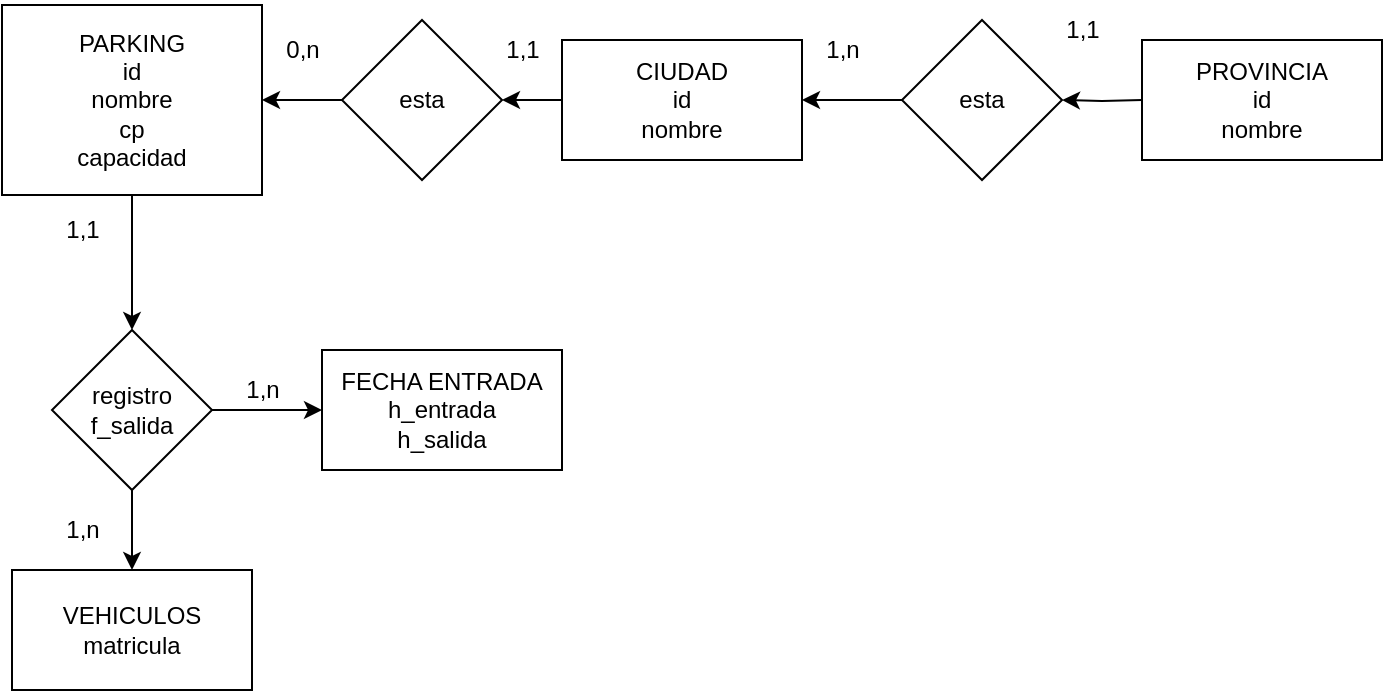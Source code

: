 <mxfile version="20.6.0" type="google"><diagram id="R2lEEEUBdFMjLlhIrx00" name="Page-1"><mxGraphModel grid="1" page="1" gridSize="10" guides="1" tooltips="1" connect="1" arrows="1" fold="1" pageScale="1" pageWidth="850" pageHeight="1100" math="0" shadow="0" extFonts="Permanent Marker^https://fonts.googleapis.com/css?family=Permanent+Marker"><root><mxCell id="0"/><mxCell id="1" parent="0"/><mxCell id="OCLxkJKXIgiwF7NbmdYJ-12" style="edgeStyle=orthogonalEdgeStyle;rounded=0;orthogonalLoop=1;jettySize=auto;html=1;exitX=0.5;exitY=1;exitDx=0;exitDy=0;entryX=0.5;entryY=0;entryDx=0;entryDy=0;" edge="1" parent="1" source="OCLxkJKXIgiwF7NbmdYJ-1" target="OCLxkJKXIgiwF7NbmdYJ-11"><mxGeometry relative="1" as="geometry"/></mxCell><mxCell id="OCLxkJKXIgiwF7NbmdYJ-1" value="PARKING&lt;br&gt;id&lt;br&gt;nombre&lt;br&gt;cp&lt;br&gt;capacidad" style="whiteSpace=wrap;html=1;" vertex="1" parent="1"><mxGeometry x="120" y="227.5" width="130" height="95" as="geometry"/></mxCell><mxCell id="OCLxkJKXIgiwF7NbmdYJ-9" style="edgeStyle=orthogonalEdgeStyle;rounded=0;orthogonalLoop=1;jettySize=auto;html=1;exitX=0;exitY=0.5;exitDx=0;exitDy=0;entryX=1;entryY=0.5;entryDx=0;entryDy=0;" edge="1" parent="1" source="OCLxkJKXIgiwF7NbmdYJ-2" target="OCLxkJKXIgiwF7NbmdYJ-5"><mxGeometry relative="1" as="geometry"/></mxCell><mxCell id="OCLxkJKXIgiwF7NbmdYJ-2" value="CIUDAD&lt;br&gt;id&lt;br&gt;nombre" style="whiteSpace=wrap;html=1;" vertex="1" parent="1"><mxGeometry x="400" y="245" width="120" height="60" as="geometry"/></mxCell><mxCell id="OCLxkJKXIgiwF7NbmdYJ-7" style="edgeStyle=orthogonalEdgeStyle;rounded=0;orthogonalLoop=1;jettySize=auto;html=1;exitX=0;exitY=0.5;exitDx=0;exitDy=0;entryX=1;entryY=0.5;entryDx=0;entryDy=0;" edge="1" parent="1" target="OCLxkJKXIgiwF7NbmdYJ-6"><mxGeometry relative="1" as="geometry"><mxPoint x="690" y="275" as="sourcePoint"/></mxGeometry></mxCell><mxCell id="OCLxkJKXIgiwF7NbmdYJ-3" value="PROVINCIA&lt;br&gt;id&lt;br&gt;nombre" style="whiteSpace=wrap;html=1;" vertex="1" parent="1"><mxGeometry x="690" y="245" width="120" height="60" as="geometry"/></mxCell><mxCell id="OCLxkJKXIgiwF7NbmdYJ-4" value="VEHICULOS&lt;br&gt;matricula" style="rounded=0;whiteSpace=wrap;html=1;" vertex="1" parent="1"><mxGeometry x="125" y="510" width="120" height="60" as="geometry"/></mxCell><mxCell id="OCLxkJKXIgiwF7NbmdYJ-10" style="edgeStyle=orthogonalEdgeStyle;rounded=0;orthogonalLoop=1;jettySize=auto;html=1;exitX=0;exitY=0.5;exitDx=0;exitDy=0;entryX=1;entryY=0.5;entryDx=0;entryDy=0;" edge="1" parent="1" source="OCLxkJKXIgiwF7NbmdYJ-5" target="OCLxkJKXIgiwF7NbmdYJ-1"><mxGeometry relative="1" as="geometry"><mxPoint x="360" y="180" as="targetPoint"/></mxGeometry></mxCell><mxCell id="OCLxkJKXIgiwF7NbmdYJ-5" value="esta" style="rhombus;whiteSpace=wrap;html=1;" vertex="1" parent="1"><mxGeometry x="290" y="235" width="80" height="80" as="geometry"/></mxCell><mxCell id="OCLxkJKXIgiwF7NbmdYJ-8" style="edgeStyle=orthogonalEdgeStyle;rounded=0;orthogonalLoop=1;jettySize=auto;html=1;exitX=0;exitY=0.5;exitDx=0;exitDy=0;entryX=1;entryY=0.5;entryDx=0;entryDy=0;" edge="1" parent="1" source="OCLxkJKXIgiwF7NbmdYJ-6" target="OCLxkJKXIgiwF7NbmdYJ-2"><mxGeometry relative="1" as="geometry"/></mxCell><mxCell id="OCLxkJKXIgiwF7NbmdYJ-6" value="esta" style="rhombus;whiteSpace=wrap;html=1;" vertex="1" parent="1"><mxGeometry x="570" y="235" width="80" height="80" as="geometry"/></mxCell><mxCell id="OCLxkJKXIgiwF7NbmdYJ-13" style="edgeStyle=orthogonalEdgeStyle;rounded=0;orthogonalLoop=1;jettySize=auto;html=1;exitX=0.5;exitY=1;exitDx=0;exitDy=0;entryX=0.5;entryY=0;entryDx=0;entryDy=0;" edge="1" parent="1" source="OCLxkJKXIgiwF7NbmdYJ-11" target="OCLxkJKXIgiwF7NbmdYJ-4"><mxGeometry relative="1" as="geometry"/></mxCell><mxCell id="OCLxkJKXIgiwF7NbmdYJ-26" style="edgeStyle=orthogonalEdgeStyle;rounded=0;orthogonalLoop=1;jettySize=auto;html=1;exitX=1;exitY=0.5;exitDx=0;exitDy=0;entryX=0;entryY=0.5;entryDx=0;entryDy=0;" edge="1" parent="1" source="OCLxkJKXIgiwF7NbmdYJ-11" target="OCLxkJKXIgiwF7NbmdYJ-25"><mxGeometry relative="1" as="geometry"/></mxCell><mxCell id="OCLxkJKXIgiwF7NbmdYJ-11" value="registro&lt;br&gt;f_salida" style="rhombus;whiteSpace=wrap;html=1;" vertex="1" parent="1"><mxGeometry x="145" y="390" width="80" height="80" as="geometry"/></mxCell><mxCell id="OCLxkJKXIgiwF7NbmdYJ-18" value="1,1" style="text;html=1;align=center;verticalAlign=middle;resizable=0;points=[];autosize=1;strokeColor=none;fillColor=none;" vertex="1" parent="1"><mxGeometry x="360" y="235" width="40" height="30" as="geometry"/></mxCell><mxCell id="OCLxkJKXIgiwF7NbmdYJ-19" value="1,1" style="text;html=1;align=center;verticalAlign=middle;resizable=0;points=[];autosize=1;strokeColor=none;fillColor=none;" vertex="1" parent="1"><mxGeometry x="640" y="225" width="40" height="30" as="geometry"/></mxCell><mxCell id="OCLxkJKXIgiwF7NbmdYJ-20" value="0,n" style="text;html=1;align=center;verticalAlign=middle;resizable=0;points=[];autosize=1;strokeColor=none;fillColor=none;" vertex="1" parent="1"><mxGeometry x="250" y="235" width="40" height="30" as="geometry"/></mxCell><mxCell id="OCLxkJKXIgiwF7NbmdYJ-21" value="1,n" style="text;html=1;align=center;verticalAlign=middle;resizable=0;points=[];autosize=1;strokeColor=none;fillColor=none;" vertex="1" parent="1"><mxGeometry x="520" y="235" width="40" height="30" as="geometry"/></mxCell><mxCell id="OCLxkJKXIgiwF7NbmdYJ-22" value="1,n" style="text;html=1;align=center;verticalAlign=middle;resizable=0;points=[];autosize=1;strokeColor=none;fillColor=none;" vertex="1" parent="1"><mxGeometry x="140" y="475" width="40" height="30" as="geometry"/></mxCell><mxCell id="OCLxkJKXIgiwF7NbmdYJ-23" value="1,1" style="text;html=1;align=center;verticalAlign=middle;resizable=0;points=[];autosize=1;strokeColor=none;fillColor=none;" vertex="1" parent="1"><mxGeometry x="140" y="325" width="40" height="30" as="geometry"/></mxCell><mxCell id="OCLxkJKXIgiwF7NbmdYJ-25" value="FECHA ENTRADA&lt;br&gt;h_entrada&lt;br&gt;h_salida" style="whiteSpace=wrap;html=1;" vertex="1" parent="1"><mxGeometry x="280" y="400" width="120" height="60" as="geometry"/></mxCell><mxCell id="OCLxkJKXIgiwF7NbmdYJ-27" value="1,n" style="text;html=1;align=center;verticalAlign=middle;resizable=0;points=[];autosize=1;strokeColor=none;fillColor=none;" vertex="1" parent="1"><mxGeometry x="230" y="405" width="40" height="30" as="geometry"/></mxCell></root></mxGraphModel></diagram></mxfile>